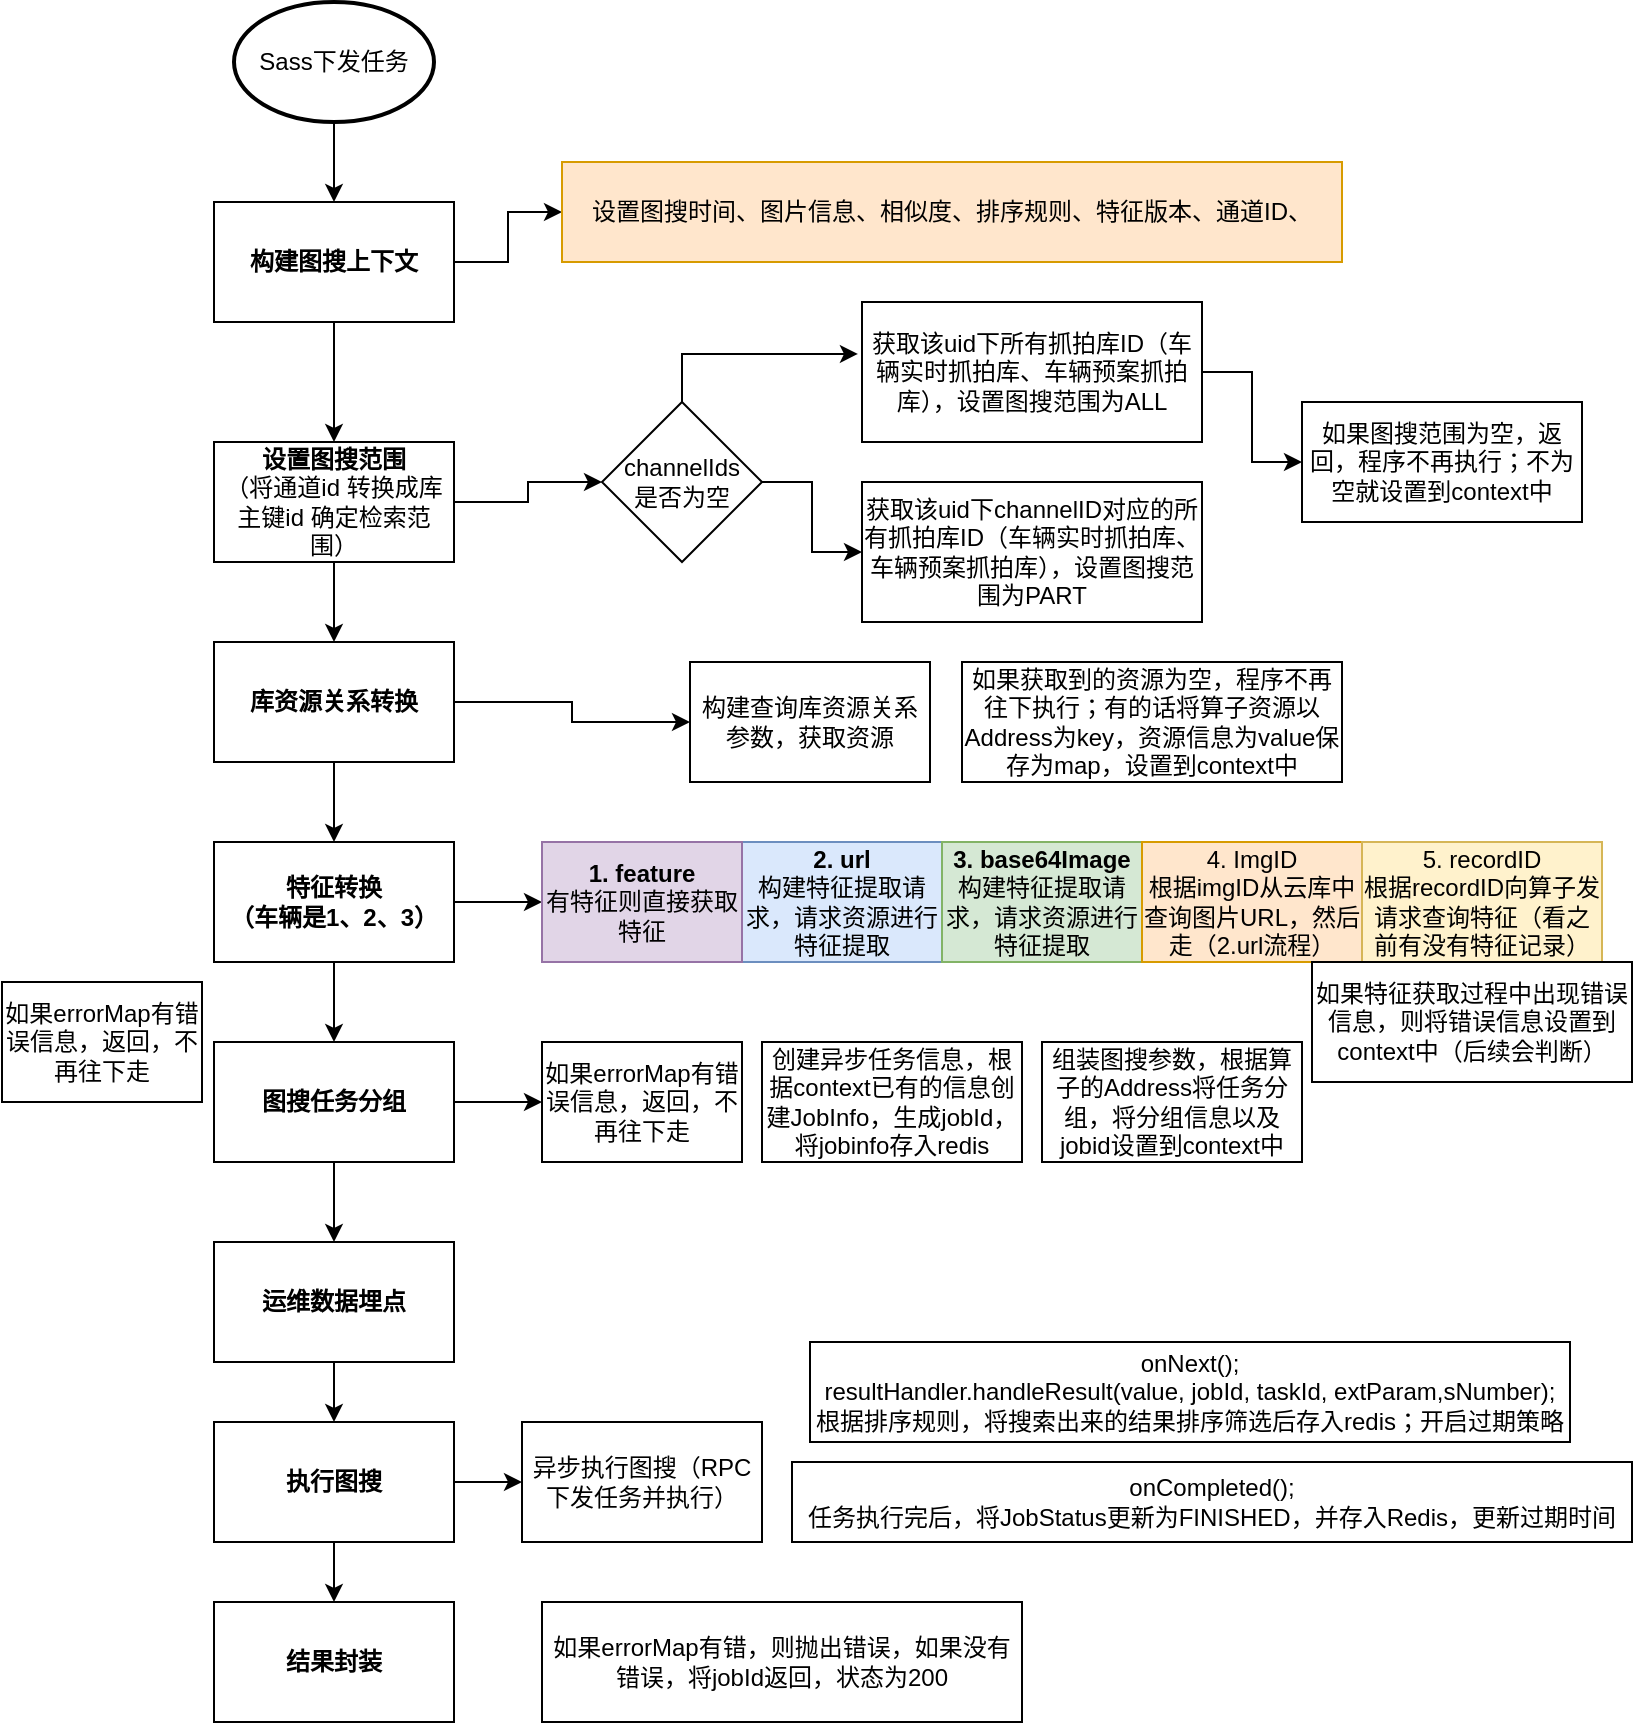 <mxfile version="24.7.7">
  <diagram name="第 1 页" id="AnMxYvLJYvuUL39tqKR8">
    <mxGraphModel dx="1147" dy="737" grid="1" gridSize="10" guides="1" tooltips="1" connect="1" arrows="1" fold="1" page="1" pageScale="1" pageWidth="827" pageHeight="1169" math="0" shadow="0">
      <root>
        <mxCell id="0" />
        <mxCell id="1" parent="0" />
        <mxCell id="YMs_w-YO0QDrecfEAsBb-37" style="edgeStyle=orthogonalEdgeStyle;rounded=0;orthogonalLoop=1;jettySize=auto;html=1;exitX=0.5;exitY=1;exitDx=0;exitDy=0;exitPerimeter=0;entryX=0.5;entryY=0;entryDx=0;entryDy=0;" edge="1" parent="1" source="YMs_w-YO0QDrecfEAsBb-1" target="YMs_w-YO0QDrecfEAsBb-2">
          <mxGeometry relative="1" as="geometry" />
        </mxCell>
        <mxCell id="YMs_w-YO0QDrecfEAsBb-1" value="Sass下发任务" style="strokeWidth=2;html=1;shape=mxgraph.flowchart.start_1;whiteSpace=wrap;" vertex="1" parent="1">
          <mxGeometry x="126" y="10" width="100" height="60" as="geometry" />
        </mxCell>
        <mxCell id="YMs_w-YO0QDrecfEAsBb-38" style="edgeStyle=orthogonalEdgeStyle;rounded=0;orthogonalLoop=1;jettySize=auto;html=1;exitX=0.5;exitY=1;exitDx=0;exitDy=0;entryX=0.5;entryY=0;entryDx=0;entryDy=0;" edge="1" parent="1" source="YMs_w-YO0QDrecfEAsBb-2" target="YMs_w-YO0QDrecfEAsBb-3">
          <mxGeometry relative="1" as="geometry" />
        </mxCell>
        <mxCell id="YMs_w-YO0QDrecfEAsBb-45" style="edgeStyle=orthogonalEdgeStyle;rounded=0;orthogonalLoop=1;jettySize=auto;html=1;exitX=1;exitY=0.5;exitDx=0;exitDy=0;entryX=0;entryY=0.5;entryDx=0;entryDy=0;" edge="1" parent="1" source="YMs_w-YO0QDrecfEAsBb-2" target="YMs_w-YO0QDrecfEAsBb-10">
          <mxGeometry relative="1" as="geometry" />
        </mxCell>
        <mxCell id="YMs_w-YO0QDrecfEAsBb-2" value="构建图搜上下文" style="rounded=0;whiteSpace=wrap;html=1;fontStyle=1" vertex="1" parent="1">
          <mxGeometry x="116" y="110" width="120" height="60" as="geometry" />
        </mxCell>
        <mxCell id="YMs_w-YO0QDrecfEAsBb-39" style="edgeStyle=orthogonalEdgeStyle;rounded=0;orthogonalLoop=1;jettySize=auto;html=1;exitX=0.5;exitY=1;exitDx=0;exitDy=0;entryX=0.5;entryY=0;entryDx=0;entryDy=0;" edge="1" parent="1" source="YMs_w-YO0QDrecfEAsBb-3" target="YMs_w-YO0QDrecfEAsBb-4">
          <mxGeometry relative="1" as="geometry" />
        </mxCell>
        <mxCell id="YMs_w-YO0QDrecfEAsBb-46" style="edgeStyle=orthogonalEdgeStyle;rounded=0;orthogonalLoop=1;jettySize=auto;html=1;exitX=1;exitY=0.5;exitDx=0;exitDy=0;entryX=0;entryY=0.5;entryDx=0;entryDy=0;" edge="1" parent="1" source="YMs_w-YO0QDrecfEAsBb-3" target="YMs_w-YO0QDrecfEAsBb-11">
          <mxGeometry relative="1" as="geometry" />
        </mxCell>
        <mxCell id="YMs_w-YO0QDrecfEAsBb-3" value="&lt;font style=&quot;font-size: 12px;&quot;&gt;设置图搜范围&lt;/font&gt;&lt;div&gt;&lt;span style=&quot;font-weight: normal; background-color: initial;&quot;&gt;（&lt;/span&gt;&lt;span style=&quot;font-weight: normal; background-color: rgb(255, 255, 255);&quot;&gt;将&lt;/span&gt;&lt;span style=&quot;font-weight: normal; background-color: rgb(255, 255, 255);&quot;&gt;通道&lt;/span&gt;&lt;span style=&quot;font-weight: normal; background-color: rgb(255, 255, 255);&quot;&gt;id &lt;/span&gt;&lt;span style=&quot;font-weight: normal; background-color: rgb(255, 255, 255);&quot;&gt;转换成库主键&lt;/span&gt;&lt;span style=&quot;font-weight: normal; background-color: rgb(255, 255, 255);&quot;&gt;id &lt;/span&gt;&lt;span style=&quot;font-weight: normal; background-color: rgb(255, 255, 255);&quot;&gt;确定检索范围&lt;/span&gt;&lt;span style=&quot;font-weight: normal; background-color: initial;&quot;&gt;）&lt;/span&gt;&lt;/div&gt;" style="rounded=0;whiteSpace=wrap;html=1;fontStyle=1" vertex="1" parent="1">
          <mxGeometry x="116" y="230" width="120" height="60" as="geometry" />
        </mxCell>
        <mxCell id="YMs_w-YO0QDrecfEAsBb-40" style="edgeStyle=orthogonalEdgeStyle;rounded=0;orthogonalLoop=1;jettySize=auto;html=1;exitX=0.5;exitY=1;exitDx=0;exitDy=0;entryX=0.5;entryY=0;entryDx=0;entryDy=0;" edge="1" parent="1" source="YMs_w-YO0QDrecfEAsBb-4" target="YMs_w-YO0QDrecfEAsBb-5">
          <mxGeometry relative="1" as="geometry" />
        </mxCell>
        <mxCell id="YMs_w-YO0QDrecfEAsBb-47" style="edgeStyle=orthogonalEdgeStyle;rounded=0;orthogonalLoop=1;jettySize=auto;html=1;exitX=1;exitY=0.5;exitDx=0;exitDy=0;entryX=0;entryY=0.5;entryDx=0;entryDy=0;" edge="1" parent="1" source="YMs_w-YO0QDrecfEAsBb-4" target="YMs_w-YO0QDrecfEAsBb-20">
          <mxGeometry relative="1" as="geometry" />
        </mxCell>
        <mxCell id="YMs_w-YO0QDrecfEAsBb-4" value="库资源关系转换" style="rounded=0;whiteSpace=wrap;html=1;fontStyle=1" vertex="1" parent="1">
          <mxGeometry x="116" y="330" width="120" height="60" as="geometry" />
        </mxCell>
        <mxCell id="YMs_w-YO0QDrecfEAsBb-41" style="edgeStyle=orthogonalEdgeStyle;rounded=0;orthogonalLoop=1;jettySize=auto;html=1;exitX=0.5;exitY=1;exitDx=0;exitDy=0;entryX=0.5;entryY=0;entryDx=0;entryDy=0;" edge="1" parent="1" source="YMs_w-YO0QDrecfEAsBb-5" target="YMs_w-YO0QDrecfEAsBb-6">
          <mxGeometry relative="1" as="geometry" />
        </mxCell>
        <mxCell id="YMs_w-YO0QDrecfEAsBb-48" style="edgeStyle=orthogonalEdgeStyle;rounded=0;orthogonalLoop=1;jettySize=auto;html=1;exitX=1;exitY=0.5;exitDx=0;exitDy=0;entryX=0;entryY=0.5;entryDx=0;entryDy=0;" edge="1" parent="1" source="YMs_w-YO0QDrecfEAsBb-5" target="YMs_w-YO0QDrecfEAsBb-27">
          <mxGeometry relative="1" as="geometry" />
        </mxCell>
        <mxCell id="YMs_w-YO0QDrecfEAsBb-5" value="特征转换&lt;div&gt;（车辆是1、2、3）&lt;/div&gt;" style="rounded=0;whiteSpace=wrap;html=1;fontStyle=1" vertex="1" parent="1">
          <mxGeometry x="116" y="430" width="120" height="60" as="geometry" />
        </mxCell>
        <mxCell id="YMs_w-YO0QDrecfEAsBb-42" style="edgeStyle=orthogonalEdgeStyle;rounded=0;orthogonalLoop=1;jettySize=auto;html=1;exitX=0.5;exitY=1;exitDx=0;exitDy=0;entryX=0.5;entryY=0;entryDx=0;entryDy=0;" edge="1" parent="1" source="YMs_w-YO0QDrecfEAsBb-6" target="YMs_w-YO0QDrecfEAsBb-7">
          <mxGeometry relative="1" as="geometry" />
        </mxCell>
        <mxCell id="YMs_w-YO0QDrecfEAsBb-49" style="edgeStyle=orthogonalEdgeStyle;rounded=0;orthogonalLoop=1;jettySize=auto;html=1;exitX=1;exitY=0.5;exitDx=0;exitDy=0;entryX=0;entryY=0.5;entryDx=0;entryDy=0;" edge="1" parent="1" source="YMs_w-YO0QDrecfEAsBb-6" target="YMs_w-YO0QDrecfEAsBb-29">
          <mxGeometry relative="1" as="geometry" />
        </mxCell>
        <mxCell id="YMs_w-YO0QDrecfEAsBb-6" value="图搜任务分组" style="rounded=0;whiteSpace=wrap;html=1;fontStyle=1" vertex="1" parent="1">
          <mxGeometry x="116" y="530" width="120" height="60" as="geometry" />
        </mxCell>
        <mxCell id="YMs_w-YO0QDrecfEAsBb-43" style="edgeStyle=orthogonalEdgeStyle;rounded=0;orthogonalLoop=1;jettySize=auto;html=1;exitX=0.5;exitY=1;exitDx=0;exitDy=0;entryX=0.5;entryY=0;entryDx=0;entryDy=0;" edge="1" parent="1" source="YMs_w-YO0QDrecfEAsBb-7" target="YMs_w-YO0QDrecfEAsBb-8">
          <mxGeometry relative="1" as="geometry" />
        </mxCell>
        <mxCell id="YMs_w-YO0QDrecfEAsBb-7" value="运维数据埋点" style="rounded=0;whiteSpace=wrap;html=1;fontStyle=1" vertex="1" parent="1">
          <mxGeometry x="116" y="630" width="120" height="60" as="geometry" />
        </mxCell>
        <mxCell id="YMs_w-YO0QDrecfEAsBb-44" style="edgeStyle=orthogonalEdgeStyle;rounded=0;orthogonalLoop=1;jettySize=auto;html=1;exitX=0.5;exitY=1;exitDx=0;exitDy=0;entryX=0.5;entryY=0;entryDx=0;entryDy=0;" edge="1" parent="1" source="YMs_w-YO0QDrecfEAsBb-8" target="YMs_w-YO0QDrecfEAsBb-9">
          <mxGeometry relative="1" as="geometry" />
        </mxCell>
        <mxCell id="YMs_w-YO0QDrecfEAsBb-50" style="edgeStyle=orthogonalEdgeStyle;rounded=0;orthogonalLoop=1;jettySize=auto;html=1;exitX=1;exitY=0.5;exitDx=0;exitDy=0;entryX=0;entryY=0.5;entryDx=0;entryDy=0;" edge="1" parent="1" source="YMs_w-YO0QDrecfEAsBb-8" target="YMs_w-YO0QDrecfEAsBb-33">
          <mxGeometry relative="1" as="geometry" />
        </mxCell>
        <mxCell id="YMs_w-YO0QDrecfEAsBb-8" value="执行图搜" style="rounded=0;whiteSpace=wrap;html=1;fontStyle=1" vertex="1" parent="1">
          <mxGeometry x="116" y="720" width="120" height="60" as="geometry" />
        </mxCell>
        <mxCell id="YMs_w-YO0QDrecfEAsBb-9" value="结果封装" style="rounded=0;whiteSpace=wrap;html=1;fontStyle=1" vertex="1" parent="1">
          <mxGeometry x="116" y="810" width="120" height="60" as="geometry" />
        </mxCell>
        <mxCell id="YMs_w-YO0QDrecfEAsBb-10" value="&lt;font style=&quot;font-size: 12px;&quot;&gt;设置图搜时间、图片信息、相似度、排序规则、特征版本、通道ID、&lt;/font&gt;" style="rounded=0;whiteSpace=wrap;html=1;fillColor=#ffe6cc;strokeColor=#d79b00;" vertex="1" parent="1">
          <mxGeometry x="290" y="90" width="390" height="50" as="geometry" />
        </mxCell>
        <mxCell id="YMs_w-YO0QDrecfEAsBb-19" style="edgeStyle=orthogonalEdgeStyle;rounded=0;orthogonalLoop=1;jettySize=auto;html=1;exitX=1;exitY=0.5;exitDx=0;exitDy=0;entryX=0;entryY=0.5;entryDx=0;entryDy=0;" edge="1" parent="1" source="YMs_w-YO0QDrecfEAsBb-11" target="YMs_w-YO0QDrecfEAsBb-13">
          <mxGeometry relative="1" as="geometry" />
        </mxCell>
        <mxCell id="YMs_w-YO0QDrecfEAsBb-11" value="channelIds&lt;div&gt;是否为空&lt;/div&gt;" style="rhombus;whiteSpace=wrap;html=1;" vertex="1" parent="1">
          <mxGeometry x="310" y="210" width="80" height="80" as="geometry" />
        </mxCell>
        <mxCell id="YMs_w-YO0QDrecfEAsBb-17" style="edgeStyle=orthogonalEdgeStyle;rounded=0;orthogonalLoop=1;jettySize=auto;html=1;exitX=1;exitY=0.5;exitDx=0;exitDy=0;entryX=0;entryY=0.5;entryDx=0;entryDy=0;" edge="1" parent="1" source="YMs_w-YO0QDrecfEAsBb-12" target="YMs_w-YO0QDrecfEAsBb-14">
          <mxGeometry relative="1" as="geometry" />
        </mxCell>
        <mxCell id="YMs_w-YO0QDrecfEAsBb-12" value="获取该uid下所有抓拍库ID（车辆实时抓拍库、车辆预案抓拍库），设置图搜范围为ALL" style="rounded=0;whiteSpace=wrap;html=1;" vertex="1" parent="1">
          <mxGeometry x="440" y="160" width="170" height="70" as="geometry" />
        </mxCell>
        <mxCell id="YMs_w-YO0QDrecfEAsBb-13" value="获取该uid下channelID对应的所有抓拍库ID（车辆实时抓拍库、车辆预案抓拍库），设置图搜范围为PART" style="rounded=0;whiteSpace=wrap;html=1;" vertex="1" parent="1">
          <mxGeometry x="440" y="250" width="170" height="70" as="geometry" />
        </mxCell>
        <mxCell id="YMs_w-YO0QDrecfEAsBb-14" value="如果图搜范围为空，返回，程序不再执行；不为空就设置到context中" style="rounded=0;whiteSpace=wrap;html=1;" vertex="1" parent="1">
          <mxGeometry x="660" y="210" width="140" height="60" as="geometry" />
        </mxCell>
        <mxCell id="YMs_w-YO0QDrecfEAsBb-15" style="edgeStyle=orthogonalEdgeStyle;rounded=0;orthogonalLoop=1;jettySize=auto;html=1;exitX=0.5;exitY=0;exitDx=0;exitDy=0;entryX=-0.012;entryY=0.371;entryDx=0;entryDy=0;entryPerimeter=0;" edge="1" parent="1" source="YMs_w-YO0QDrecfEAsBb-11" target="YMs_w-YO0QDrecfEAsBb-12">
          <mxGeometry relative="1" as="geometry" />
        </mxCell>
        <mxCell id="YMs_w-YO0QDrecfEAsBb-20" value="构建查询库资源关系参数，获取资源" style="rounded=0;whiteSpace=wrap;html=1;" vertex="1" parent="1">
          <mxGeometry x="354" y="340" width="120" height="60" as="geometry" />
        </mxCell>
        <mxCell id="YMs_w-YO0QDrecfEAsBb-21" value="如果获取到的资源为空，程序不再往下执行；有的话将算子资源以Address为key，资源信息为value保存为map，设置到context中" style="rounded=0;whiteSpace=wrap;html=1;" vertex="1" parent="1">
          <mxGeometry x="490" y="340" width="190" height="60" as="geometry" />
        </mxCell>
        <mxCell id="YMs_w-YO0QDrecfEAsBb-23" value="&lt;b style=&quot;&quot;&gt;&lt;font style=&quot;font-size: 12px;&quot;&gt;2. url&lt;/font&gt;&lt;/b&gt;&lt;div style=&quot;&quot;&gt;构建特征提取请求，请求资源进行特征提取&lt;/div&gt;" style="rounded=0;whiteSpace=wrap;html=1;fillColor=#dae8fc;strokeColor=#6c8ebf;" vertex="1" parent="1">
          <mxGeometry x="380" y="430" width="100" height="60" as="geometry" />
        </mxCell>
        <mxCell id="YMs_w-YO0QDrecfEAsBb-24" value="&lt;b&gt;3. base64Image&lt;/b&gt;&lt;div&gt;构建特征提取请求，请求资源进行特征提取&lt;/div&gt;" style="rounded=0;whiteSpace=wrap;html=1;fillColor=#d5e8d4;strokeColor=#82b366;" vertex="1" parent="1">
          <mxGeometry x="480" y="430" width="100" height="60" as="geometry" />
        </mxCell>
        <mxCell id="YMs_w-YO0QDrecfEAsBb-25" value="4. ImgID&lt;div&gt;根据imgID从云库中查询图片URL，然后走（2.url流程）&lt;/div&gt;" style="rounded=0;whiteSpace=wrap;html=1;fillColor=#ffe6cc;strokeColor=#d79b00;" vertex="1" parent="1">
          <mxGeometry x="580" y="430" width="110" height="60" as="geometry" />
        </mxCell>
        <mxCell id="YMs_w-YO0QDrecfEAsBb-26" value="5. recordID&lt;div&gt;根据recordID向算子发请求查询特征（看之前有没有特征记录）&lt;/div&gt;" style="rounded=0;whiteSpace=wrap;html=1;fillColor=#fff2cc;strokeColor=#d6b656;" vertex="1" parent="1">
          <mxGeometry x="690" y="430" width="120" height="60" as="geometry" />
        </mxCell>
        <mxCell id="YMs_w-YO0QDrecfEAsBb-27" value="&lt;b&gt;1. feature&lt;/b&gt;&lt;div&gt;有特征则直接获取特征&lt;/div&gt;" style="rounded=0;whiteSpace=wrap;html=1;fillColor=#e1d5e7;strokeColor=#9673a6;" vertex="1" parent="1">
          <mxGeometry x="280" y="430" width="100" height="60" as="geometry" />
        </mxCell>
        <mxCell id="YMs_w-YO0QDrecfEAsBb-28" value="如果特征获取过程中出现错误信息，则将错误信息设置到context中（后续会判断）" style="rounded=0;whiteSpace=wrap;html=1;" vertex="1" parent="1">
          <mxGeometry x="665" y="490" width="160" height="60" as="geometry" />
        </mxCell>
        <mxCell id="YMs_w-YO0QDrecfEAsBb-29" value="如果errorMap有错误信息，返回，不再往下走" style="rounded=0;whiteSpace=wrap;html=1;" vertex="1" parent="1">
          <mxGeometry x="280" y="530" width="100" height="60" as="geometry" />
        </mxCell>
        <mxCell id="YMs_w-YO0QDrecfEAsBb-30" value="创建异步任务信息，根据context已有的信息创建JobInfo，生成jobId，将jobinfo存入redis" style="rounded=0;whiteSpace=wrap;html=1;" vertex="1" parent="1">
          <mxGeometry x="390" y="530" width="130" height="60" as="geometry" />
        </mxCell>
        <mxCell id="YMs_w-YO0QDrecfEAsBb-31" value="组装图搜参数，根据算子的Address将任务分组，将分组信息以及jobid设置到context中" style="rounded=0;whiteSpace=wrap;html=1;" vertex="1" parent="1">
          <mxGeometry x="530" y="530" width="130" height="60" as="geometry" />
        </mxCell>
        <mxCell id="YMs_w-YO0QDrecfEAsBb-32" value="如果errorMap有错误信息，返回，不再往下走" style="rounded=0;whiteSpace=wrap;html=1;" vertex="1" parent="1">
          <mxGeometry x="10" y="500" width="100" height="60" as="geometry" />
        </mxCell>
        <mxCell id="YMs_w-YO0QDrecfEAsBb-33" value="异步执行图搜（RPC下发任务并执行）" style="rounded=0;whiteSpace=wrap;html=1;" vertex="1" parent="1">
          <mxGeometry x="270" y="720" width="120" height="60" as="geometry" />
        </mxCell>
        <mxCell id="YMs_w-YO0QDrecfEAsBb-34" value="&lt;div style=&quot;&quot;&gt;&lt;p style=&quot;&quot;&gt;&lt;font face=&quot;Helvetica&quot;&gt;&lt;font style=&quot;font-size: 12px;&quot;&gt;onNext();&lt;br&gt;&lt;/font&gt;&lt;/font&gt;&lt;font face=&quot;Helvetica&quot;&gt;resultHandler.handleResult(value, jobId, taskId, extParam,sNumber);&lt;br&gt;&lt;/font&gt;&lt;font face=&quot;Helvetica&quot;&gt;根据排序规则，将搜索出来的结果排序筛选后存入redis；&lt;/font&gt;开启过期策略&lt;/p&gt;&lt;/div&gt;" style="rounded=0;whiteSpace=wrap;html=1;fillColor=default;labelBackgroundColor=none;fontColor=default;" vertex="1" parent="1">
          <mxGeometry x="414" y="680" width="380" height="50" as="geometry" />
        </mxCell>
        <mxCell id="YMs_w-YO0QDrecfEAsBb-35" value="onCompleted();&lt;div&gt;任务执行完后，将JobStatus更新为FINISHED，并存入Redis，更新过期时间&lt;/div&gt;" style="rounded=0;whiteSpace=wrap;html=1;" vertex="1" parent="1">
          <mxGeometry x="405" y="740" width="420" height="40" as="geometry" />
        </mxCell>
        <mxCell id="YMs_w-YO0QDrecfEAsBb-36" value="如果errorMap有错，则抛出错误，如果没有错误，将jobId返回，状态为200" style="rounded=0;whiteSpace=wrap;html=1;" vertex="1" parent="1">
          <mxGeometry x="280" y="810" width="240" height="60" as="geometry" />
        </mxCell>
      </root>
    </mxGraphModel>
  </diagram>
</mxfile>
